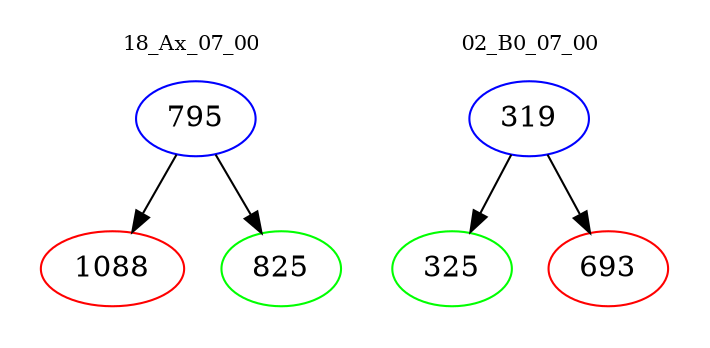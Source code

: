 digraph{
subgraph cluster_0 {
color = white
label = "18_Ax_07_00";
fontsize=10;
T0_795 [label="795", color="blue"]
T0_795 -> T0_1088 [color="black"]
T0_1088 [label="1088", color="red"]
T0_795 -> T0_825 [color="black"]
T0_825 [label="825", color="green"]
}
subgraph cluster_1 {
color = white
label = "02_B0_07_00";
fontsize=10;
T1_319 [label="319", color="blue"]
T1_319 -> T1_325 [color="black"]
T1_325 [label="325", color="green"]
T1_319 -> T1_693 [color="black"]
T1_693 [label="693", color="red"]
}
}
